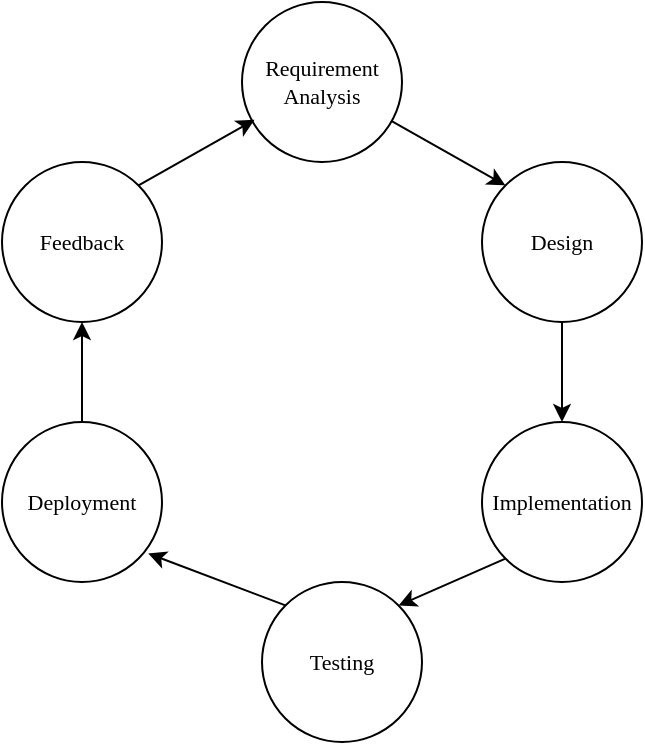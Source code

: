 <mxfile version="20.3.0" type="device"><diagram id="kQnDKOudF_6q6PsFWV5C" name="Page-1"><mxGraphModel dx="813" dy="494" grid="1" gridSize="10" guides="1" tooltips="1" connect="1" arrows="1" fold="1" page="1" pageScale="1" pageWidth="850" pageHeight="1100" math="0" shadow="0"><root><mxCell id="0"/><mxCell id="1" parent="0"/><mxCell id="l88epXtkB36br_HgEf_t-16" style="edgeStyle=none;rounded=1;orthogonalLoop=1;jettySize=auto;html=1;entryX=0;entryY=0;entryDx=0;entryDy=0;fontFamily=Times New Roman;fontSize=11;" parent="1" source="l88epXtkB36br_HgEf_t-9" target="l88epXtkB36br_HgEf_t-13" edge="1"><mxGeometry relative="1" as="geometry"/></mxCell><mxCell id="l88epXtkB36br_HgEf_t-9" value="Requirement&lt;br style=&quot;font-size: 11px;&quot;&gt;Analysis" style="ellipse;whiteSpace=wrap;html=1;aspect=fixed;glass=0;fillColor=none;fontFamily=Times New Roman;fontSize=11;" parent="1" vertex="1"><mxGeometry x="320" y="120" width="80" height="80" as="geometry"/></mxCell><mxCell id="l88epXtkB36br_HgEf_t-18" style="edgeStyle=none;rounded=1;orthogonalLoop=1;jettySize=auto;html=1;exitX=0;exitY=1;exitDx=0;exitDy=0;entryX=1;entryY=0;entryDx=0;entryDy=0;fontFamily=Times New Roman;fontSize=11;" parent="1" source="l88epXtkB36br_HgEf_t-10" target="l88epXtkB36br_HgEf_t-11" edge="1"><mxGeometry relative="1" as="geometry"/></mxCell><mxCell id="l88epXtkB36br_HgEf_t-10" value="Implementation" style="ellipse;whiteSpace=wrap;html=1;aspect=fixed;glass=0;fillColor=none;fontFamily=Times New Roman;fontSize=11;" parent="1" vertex="1"><mxGeometry x="440" y="330" width="80" height="80" as="geometry"/></mxCell><mxCell id="l88epXtkB36br_HgEf_t-19" style="edgeStyle=none;rounded=1;orthogonalLoop=1;jettySize=auto;html=1;exitX=0;exitY=0;exitDx=0;exitDy=0;entryX=0.914;entryY=0.822;entryDx=0;entryDy=0;entryPerimeter=0;fontFamily=Times New Roman;fontSize=11;" parent="1" source="l88epXtkB36br_HgEf_t-11" target="l88epXtkB36br_HgEf_t-12" edge="1"><mxGeometry relative="1" as="geometry"/></mxCell><mxCell id="l88epXtkB36br_HgEf_t-11" value="Testing" style="ellipse;whiteSpace=wrap;html=1;aspect=fixed;glass=0;fillColor=none;fontFamily=Times New Roman;fontSize=11;" parent="1" vertex="1"><mxGeometry x="330" y="410" width="80" height="80" as="geometry"/></mxCell><mxCell id="l88epXtkB36br_HgEf_t-20" style="edgeStyle=none;rounded=1;orthogonalLoop=1;jettySize=auto;html=1;exitX=0.5;exitY=0;exitDx=0;exitDy=0;fontFamily=Times New Roman;fontSize=11;" parent="1" source="l88epXtkB36br_HgEf_t-12" target="l88epXtkB36br_HgEf_t-14" edge="1"><mxGeometry relative="1" as="geometry"/></mxCell><mxCell id="l88epXtkB36br_HgEf_t-12" value="Deployment" style="ellipse;whiteSpace=wrap;html=1;aspect=fixed;glass=0;fillColor=none;fontFamily=Times New Roman;fontSize=11;" parent="1" vertex="1"><mxGeometry x="200" y="330" width="80" height="80" as="geometry"/></mxCell><mxCell id="l88epXtkB36br_HgEf_t-17" style="edgeStyle=none;rounded=1;orthogonalLoop=1;jettySize=auto;html=1;exitX=0.5;exitY=1;exitDx=0;exitDy=0;entryX=0.5;entryY=0;entryDx=0;entryDy=0;fontFamily=Times New Roman;fontSize=11;" parent="1" source="l88epXtkB36br_HgEf_t-13" target="l88epXtkB36br_HgEf_t-10" edge="1"><mxGeometry relative="1" as="geometry"/></mxCell><mxCell id="l88epXtkB36br_HgEf_t-13" value="Design" style="ellipse;whiteSpace=wrap;html=1;aspect=fixed;glass=0;fillColor=none;fontFamily=Times New Roman;fontSize=11;" parent="1" vertex="1"><mxGeometry x="440" y="200" width="80" height="80" as="geometry"/></mxCell><mxCell id="l88epXtkB36br_HgEf_t-21" style="edgeStyle=none;rounded=1;orthogonalLoop=1;jettySize=auto;html=1;exitX=1;exitY=0;exitDx=0;exitDy=0;entryX=0.078;entryY=0.736;entryDx=0;entryDy=0;entryPerimeter=0;fontFamily=Times New Roman;fontSize=11;" parent="1" source="l88epXtkB36br_HgEf_t-14" target="l88epXtkB36br_HgEf_t-9" edge="1"><mxGeometry relative="1" as="geometry"/></mxCell><mxCell id="l88epXtkB36br_HgEf_t-14" value="Feedback" style="ellipse;whiteSpace=wrap;html=1;aspect=fixed;glass=0;fillColor=none;fontFamily=Times New Roman;fontSize=11;" parent="1" vertex="1"><mxGeometry x="200" y="200" width="80" height="80" as="geometry"/></mxCell></root></mxGraphModel></diagram></mxfile>